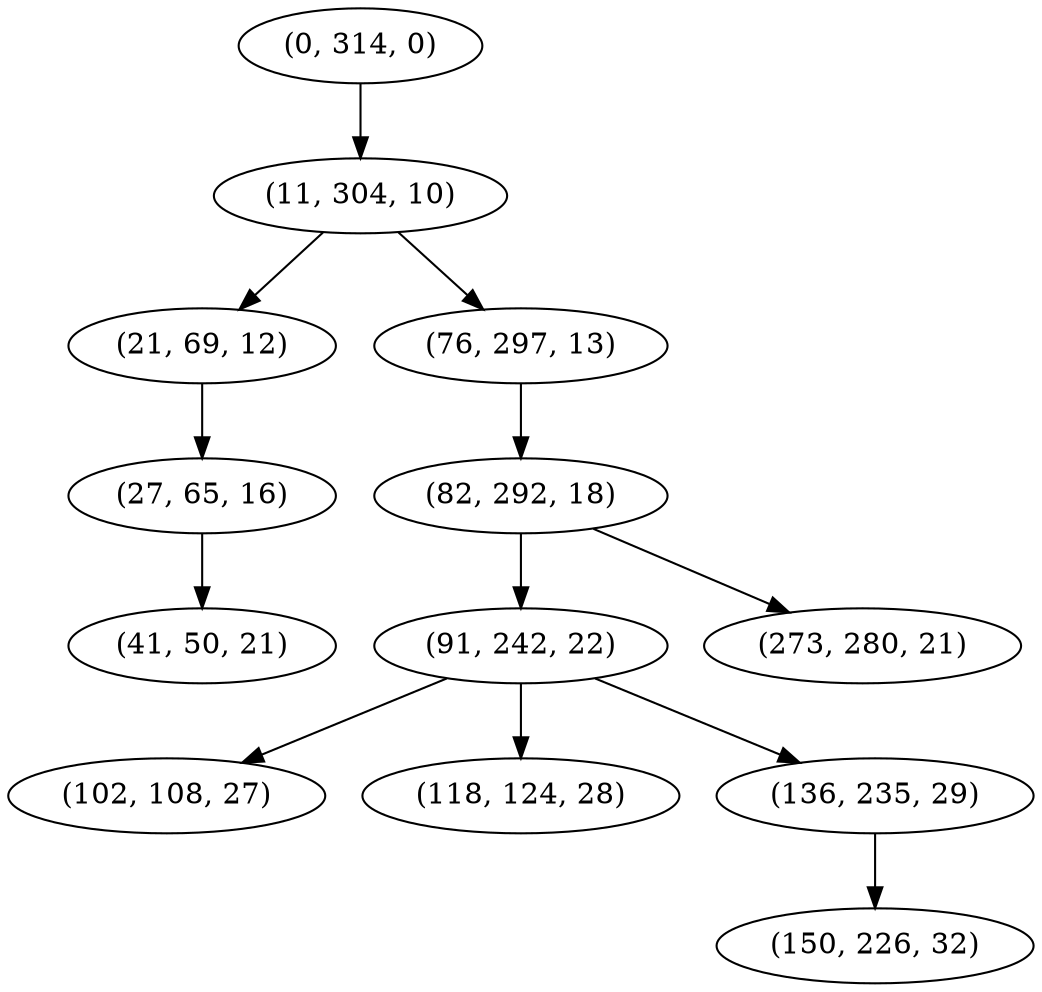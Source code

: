 digraph tree {
    "(0, 314, 0)";
    "(11, 304, 10)";
    "(21, 69, 12)";
    "(27, 65, 16)";
    "(41, 50, 21)";
    "(76, 297, 13)";
    "(82, 292, 18)";
    "(91, 242, 22)";
    "(102, 108, 27)";
    "(118, 124, 28)";
    "(136, 235, 29)";
    "(150, 226, 32)";
    "(273, 280, 21)";
    "(0, 314, 0)" -> "(11, 304, 10)";
    "(11, 304, 10)" -> "(21, 69, 12)";
    "(11, 304, 10)" -> "(76, 297, 13)";
    "(21, 69, 12)" -> "(27, 65, 16)";
    "(27, 65, 16)" -> "(41, 50, 21)";
    "(76, 297, 13)" -> "(82, 292, 18)";
    "(82, 292, 18)" -> "(91, 242, 22)";
    "(82, 292, 18)" -> "(273, 280, 21)";
    "(91, 242, 22)" -> "(102, 108, 27)";
    "(91, 242, 22)" -> "(118, 124, 28)";
    "(91, 242, 22)" -> "(136, 235, 29)";
    "(136, 235, 29)" -> "(150, 226, 32)";
}
